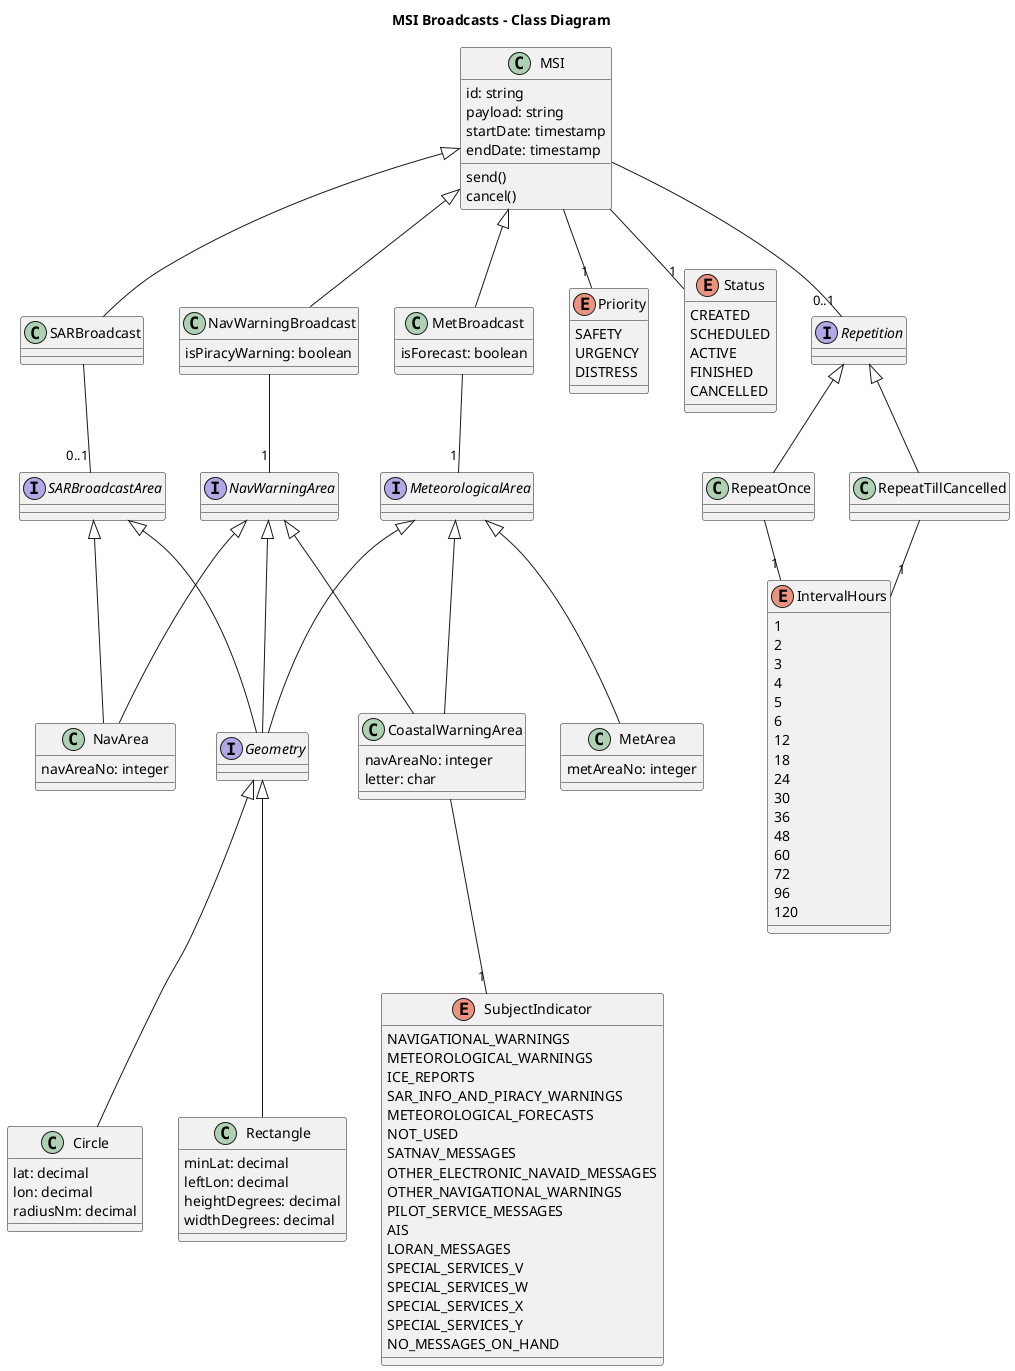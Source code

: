 @startuml

title MSI Broadcasts - Class Diagram

class MSI {
  id: string
  payload: string
  startDate: timestamp
  endDate: timestamp
  send()
  cancel()
}

class SARBroadcast
class MetBroadcast {
  isForecast: boolean
}
class NavWarningBroadcast {
  isPiracyWarning: boolean
}

enum Priority {
  SAFETY
  URGENCY
  DISTRESS
}
enum Status {
  CREATED
  SCHEDULED
  ACTIVE
  FINISHED
  CANCELLED
}
enum IntervalHours {
  1
  2
  3
  4
  5
  6
  12
  18
  24
  30
  36
  48
  60
  72
  96
  120
}

interface Repetition 
class RepeatOnce
class RepeatTillCancelled

MSI -- "0..1" Repetition
Repetition <|-- RepeatOnce
Repetition <|-- RepeatTillCancelled
RepeatOnce -- "1" IntervalHours
RepeatTillCancelled  -- "1" IntervalHours

class MetArea {
  metAreaNo: integer
}
class NavArea {
  navAreaNo: integer
}
class CoastalWarningArea {
  navAreaNo: integer
  letter: char
}

enum SubjectIndicator {
  NAVIGATIONAL_WARNINGS
  METEOROLOGICAL_WARNINGS
  ICE_REPORTS
  SAR_INFO_AND_PIRACY_WARNINGS
  METEOROLOGICAL_FORECASTS
  NOT_USED
  SATNAV_MESSAGES
  OTHER_ELECTRONIC_NAVAID_MESSAGES
  OTHER_NAVIGATIONAL_WARNINGS
  PILOT_SERVICE_MESSAGES
  AIS
  LORAN_MESSAGES
  SPECIAL_SERVICES_V
  SPECIAL_SERVICES_W
  SPECIAL_SERVICES_X
  SPECIAL_SERVICES_Y
  NO_MESSAGES_ON_HAND
}
CoastalWarningArea -- "1" SubjectIndicator
 
interface SARBroadcastArea

class Circle {
  lat: decimal
  lon: decimal
  radiusNm: decimal
}
class Rectangle {
  minLat: decimal
  leftLon: decimal
  heightDegrees: decimal
  widthDegrees: decimal
}
interface Geometry
interface NavWarningArea
interface MeteorologicalArea

Geometry <|-- Circle
Geometry <|-- Rectangle

NavWarningArea <|-- NavArea
NavWarningArea <|-- CoastalWarningArea
NavWarningArea <|-- Geometry

MeteorologicalArea <|-- Geometry
MeteorologicalArea <|-- CoastalWarningArea
MeteorologicalArea <|-- MetArea

SARBroadcastArea <|-- Geometry
SARBroadcastArea <|-- NavArea

MSI <|-- SARBroadcast
MSI <|-- MetBroadcast
MSI <|-- NavWarningBroadcast

SARBroadcast  -- "0..1" SARBroadcastArea
MetBroadcast  -- "1" MeteorologicalArea
NavWarningBroadcast  -- "1" NavWarningArea

MSI -- "1" Priority
MSI -- "1" Status

@enduml
